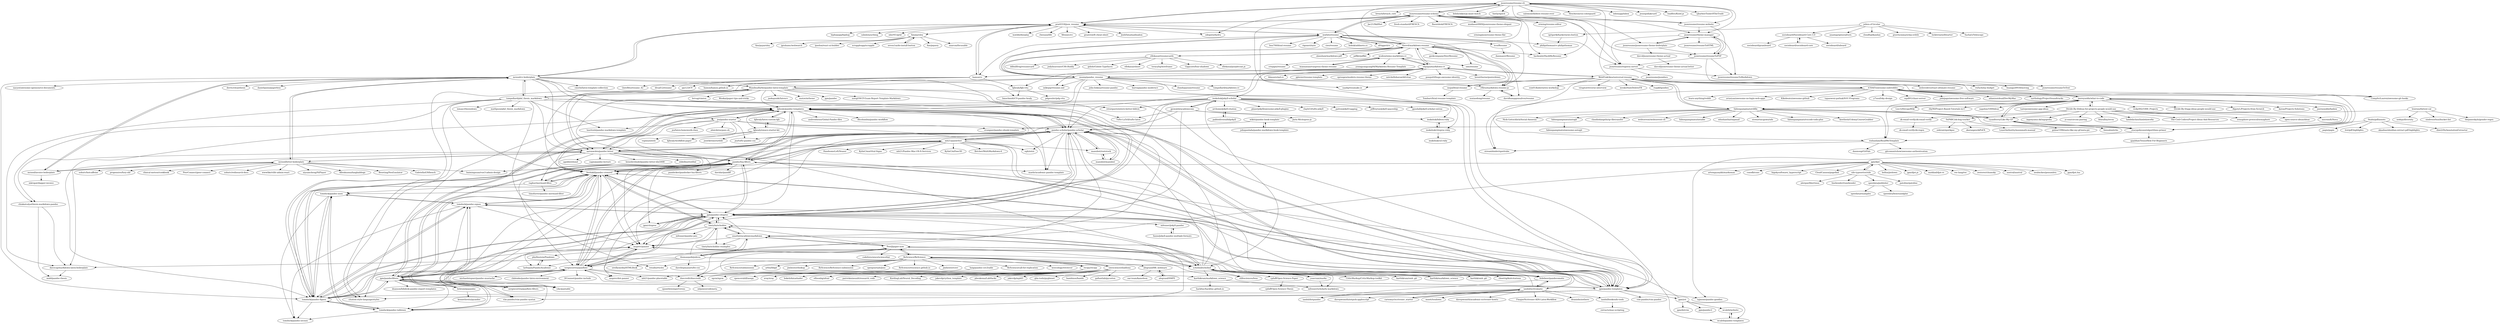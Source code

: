 digraph G {
"jsonresume/resume-cli" -> "jsonresume/resume-schema"
"jsonresume/resume-cli" -> "hacksalot/HackMyResume" ["e"=1]
"jsonresume/resume-cli" -> "prat0318/json_resume"
"jsonresume/resume-cli" -> "breach/breach_core" ["e"=1]
"jsonresume/resume-cli" -> "sdegutis/hydra" ["e"=1]
"jsonresume/resume-cli" -> "bolshchikov/js-must-watch" ["e"=1]
"jsonresume/resume-cli" -> "fastly/epoch" ["e"=1]
"jsonresume/resume-cli" -> "jsonresume/theme-manager"
"jsonresume/resume-cli" -> "salomonelli/best-resume-ever" ["e"=1]
"jsonresume/resume-cli" -> "SlexAxton/css-colorguard" ["e"=1]
"jsonresume/resume-cli" -> "jsonresume/resume-website"
"jsonresume/resume-cli" -> "inboxapp/inbox" ["e"=1]
"jsonresume/resume-cli" -> "jessepollak/card" ["e"=1]
"jsonresume/resume-cli" -> "loadfive/Knwl.js" ["e"=1]
"jsonresume/resume-cli" -> "cjbarber/ToolsOfTheTrade" ["e"=1]
"mb21/panwriter" -> "mb21/Pandoc-Mac-OS-X-Services"
"mb21/panwriter" -> "pandoc-scholar/pandoc-scholar"
"mb21/panwriter" -> "pandoc/lua-filters"
"mb21/panwriter" -> "fletcher/MultiMarkdown-6" ["e"=1]
"mb21/panwriter" -> "lierdakil/pandoc-crossref"
"mb21/panwriter" -> "baimingxuan/vue3-admin-design" ["e"=1]
"mb21/panwriter" -> "egh/zotxt" ["e"=1]
"mb21/panwriter" -> "kjhealy/pandoc-templates"
"mb21/panwriter" -> "HandsomeLeft/Veaser" ["e"=1]
"mb21/panwriter" -> "jgm/pandoc-templates"
"mb21/panwriter" -> "aaronwolen/pandoc-letter"
"mb21/panwriter" -> "KylinC/mmVital-Signs" ["e"=1]
"mb21/panwriter" -> "htdebeer/pandocomatic"
"mb21/panwriter" -> "KylinC/mPose3D" ["e"=1]
"mb21/panwriter" -> "manubot/rootstock"
"0xabu/pdfannots" -> "pandoc-scholar/pandoc-scholar"
"0xabu/pdfannots" -> "itst/pdf-highlights"
"0xabu/pdfannots" -> "akaalias/obsidian-extract-pdf-highlights" ["e"=1]
"0xabu/pdfannots" -> "dimi2/DyAnnotationExtractor"
"0xabu/pdfannots" -> "papis/papis" ["e"=1]
"Wandmalfarbe/pandoc-latex-template" -> "matze/mtheme" ["e"=1]
"Wandmalfarbe/pandoc-latex-template" -> "jgm/pandoc" ["e"=1]
"Wandmalfarbe/pandoc-latex-template" -> "kjhealy/pandoc-templates"
"Wandmalfarbe/pandoc-latex-template" -> "noraj/OSCP-Exam-Report-Template-Markdown" ["e"=1]
"Wandmalfarbe/pandoc-latex-template" -> "lierdakil/pandoc-crossref"
"Wandmalfarbe/pandoc-latex-template" -> "lervag/vimtex" ["e"=1]
"Wandmalfarbe/pandoc-latex-template" -> "Wookai/paper-tips-and-tricks" ["e"=1]
"Wandmalfarbe/pandoc-latex-template" -> "jgm/pandoc-templates"
"Wandmalfarbe/pandoc-latex-template" -> "retorquere/zotero-better-bibtex" ["e"=1]
"Wandmalfarbe/pandoc-latex-template" -> "tompollard/phd_thesis_markdown"
"Wandmalfarbe/pandoc-latex-template" -> "citation-style-language/styles" ["e"=1]
"Wandmalfarbe/pandoc-latex-template" -> "Tufte-LaTeX/tufte-latex" ["e"=1]
"Wandmalfarbe/pandoc-latex-template" -> "aaronwolen/pandoc-letter"
"Wandmalfarbe/pandoc-latex-template" -> "jankapunkt/latexcv" ["e"=1]
"Wandmalfarbe/pandoc-latex-template" -> "pandoc/lua-filters"
"tompollard/phd_thesis_markdown" -> "ismayc/thesisdown" ["e"=1]
"tompollard/phd_thesis_markdown" -> "matlipson/phd_thesis_markdown"
"tompollard/phd_thesis_markdown" -> "chiakaivalya/thesis-markdown-pandoc"
"tompollard/phd_thesis_markdown" -> "pandoc-scholar/pandoc-scholar"
"tompollard/phd_thesis_markdown" -> "lierdakil/pandoc-crossref"
"tompollard/phd_thesis_markdown" -> "kjhealy/pandoc-templates"
"tompollard/phd_thesis_markdown" -> "davecap/markdown-latex-boilerplate"
"tompollard/phd_thesis_markdown" -> "aaronwolen/pandoc-letter"
"tompollard/phd_thesis_markdown" -> "lauritzsh/pandoc-markdown-template"
"tompollard/phd_thesis_markdown" -> "Wandmalfarbe/pandoc-latex-template"
"tompollard/phd_thesis_markdown" -> "jgm/pandoc-templates"
"tompollard/phd_thesis_markdown" -> "smathot/academicmarkdown"
"tompollard/phd_thesis_markdown" -> "rstudio/rticles" ["e"=1]
"tompollard/phd_thesis_markdown" -> "citation-style-language/styles" ["e"=1]
"tompollard/phd_thesis_markdown" -> "mrzool/cv-boilerplate"
"sile-typesetter/sile" -> "speedata/publisher"
"sile-typesetter/sile" -> "patoline/patoline"
"sile-typesetter/sile" -> "alerque/libertinus" ["e"=1]
"sile-typesetter/sile" -> "linebender/runebender" ["e"=1]
"sile-typesetter/sile" -> "jgm/djot"
"wannaxiao/vuepress-theme-resume" -> "wodeni/nimo-markdown-cv"
"there4/markdown-resume" -> "c0bra/markdown-resume-js"
"there4/markdown-resume" -> "mwhite/resume"
"there4/markdown-resume" -> "mszep/pandoc_resume"
"there4/markdown-resume" -> "elipapa/markdown-cv"
"there4/markdown-resume" -> "davidhampgonsalves/resume"
"there4/markdown-resume" -> "geekcompany/DeerResume" ["e"=1]
"there4/markdown-resume" -> "ellekasai/resumecards"
"there4/markdown-resume" -> "jsonresume/resume-cli"
"there4/markdown-resume" -> "hacksalot/HackMyResume" ["e"=1]
"there4/markdown-resume" -> "prat0318/json_resume"
"there4/markdown-resume" -> "alanshaw/markdown-pdf" ["e"=1]
"there4/markdown-resume" -> "wodeni/nimo-markdown-cv"
"there4/markdown-resume" -> "jsonresume/resume-schema"
"there4/markdown-resume" -> "pdfkit/pdfkit" ["e"=1]
"there4/markdown-resume" -> "mnjul/html-resume"
"jpswalsh/academicons" -> "inukshuk/jekyll-scholar"
"jpswalsh/academicons" -> "jgm/pandoc-citeproc"
"jpswalsh/academicons" -> "Tufte-LaTeX/tufte-latex" ["e"=1]
"jpswalsh/academicons" -> "duecredit/duecredit"
"jpswalsh/academicons" -> "Juris-M/citeproc-js" ["e"=1]
"jpswalsh/academicons" -> "inukshuk/bibtex-ruby"
"jsonresume/jsonresume-theme-boilerplate" -> "jsonresume/theme-manager"
"jsonresume/jsonresume-theme-boilerplate" -> "davcd/jsonresume-theme-actual"
"jsonresume/jsonresume-theme-boilerplate" -> "jsonresume/resumeToPDF"
"jgm/pandoc-templates" -> "kjhealy/pandoc-templates"
"jgm/pandoc-templates" -> "jgm/pandoc-citeproc"
"jgm/pandoc-templates" -> "jgm/pandocfilters"
"jgm/pandoc-templates" -> "lierdakil/pandoc-crossref"
"jgm/pandoc-templates" -> "pandoc/lua-filters"
"jgm/pandoc-templates" -> "tomduck/pandoc-eqnos"
"jgm/pandoc-templates" -> "msprev/panzer"
"jgm/pandoc-templates" -> "tomduck/pandoc-fignos"
"jgm/pandoc-templates" -> "vim-pandoc/vim-pandoc" ["e"=1]
"jgm/pandoc-templates" -> "vim-pandoc/vim-pandoc-syntax" ["e"=1]
"jgm/pandoc-templates" -> "jgm/yst"
"jgm/pandoc-templates" -> "pandoc-scholar/pandoc-scholar"
"jgm/pandoc-templates" -> "citation-style-language/styles" ["e"=1]
"jgm/pandoc-templates" -> "sergiocorreia/panflute"
"jgm/pandoc-templates" -> "tajmone/pandoc-goodies"
"ReScience/ReScience" -> "ReScience/ReScience-submission"
"ReScience/ReScience" -> "recipy/recipy"
"ReScience/ReScience" -> "PeerJ/paper-now"
"ReScience/ReScience" -> "uwescience/shablona"
"ReScience/ReScience" -> "openjournals/joss" ["e"=1]
"ReScience/ReScience" -> "ReScience/rescience.github.io"
"ReScience/ReScience" -> "rstudio/rticles" ["e"=1]
"ReScience/ReScience" -> "jimhester/covr" ["e"=1]
"ReScience/ReScience" -> "duecredit/duecredit"
"ReScience/ReScience" -> "alegrand/RR_webinars"
"ReScience/ReScience" -> "ReScience/call-for-replication"
"ReScience/ReScience" -> "weecology/retriever" ["e"=1]
"ReScience/ReScience" -> "ReScience/submissions"
"ReScience/ReScience" -> "arfon/fidgit"
"ReScience/ReScience" -> "jimhester/lookup" ["e"=1]
"lierdakil/pandoc-crossref" -> "tomduck/pandoc-fignos"
"lierdakil/pandoc-crossref" -> "tomduck/pandoc-eqnos"
"lierdakil/pandoc-crossref" -> "jgm/pandoc-citeproc"
"lierdakil/pandoc-crossref" -> "pandoc/lua-filters"
"lierdakil/pandoc-crossref" -> "pandoc-scholar/pandoc-scholar"
"lierdakil/pandoc-crossref" -> "tomduck/pandoc-tablenos"
"lierdakil/pandoc-crossref" -> "jgm/pandoc-templates"
"lierdakil/pandoc-crossref" -> "sergiocorreia/panflute"
"lierdakil/pandoc-crossref" -> "jgm/pandocfilters"
"lierdakil/pandoc-crossref" -> "msprev/panzer"
"lierdakil/pandoc-crossref" -> "kjhealy/pandoc-templates"
"lierdakil/pandoc-crossref" -> "tomduck/pandoc-xnos"
"lierdakil/pandoc-crossref" -> "vim-pandoc/vim-pandoc-syntax" ["e"=1]
"lierdakil/pandoc-crossref" -> "timtylin/scholdoc"
"lierdakil/pandoc-crossref" -> "raghur/mermaid-filter"
"jsonresume/resume-schema" -> "jsonresume/resume-cli"
"jsonresume/resume-schema" -> "jsonresume/resumeToPDF"
"jsonresume/resume-schema" -> "jsonresume/theme-manager"
"jsonresume/resume-schema" -> "jsonresume/resume-website"
"jsonresume/resume-schema" -> "hacksalot/HackMyResume" ["e"=1]
"jsonresume/resume-schema" -> "jsonresume/registry-server"
"jsonresume/resume-schema" -> "erming/resume-editor"
"jsonresume/resume-schema" -> "Jac21/SkillSet"
"jsonresume/resume-schema" -> "jsonresume/jsonresume-theme-boilerplate"
"jsonresume/resume-schema" -> "prat0318/json_resume"
"jsonresume/resume-schema" -> "fresh-standard/FRESCA"
"jsonresume/resume-schema" -> "mudassir0909/jsonresume-theme-elegant"
"jsonresume/resume-schema" -> "saadq/resumake.io" ["e"=1]
"jsonresume/resume-schema" -> "fluentdesk/FRESCA"
"jsonresume/resume-schema" -> "mwhite/resume"
"mszep/pandoc_resume" -> "there4/markdown-resume"
"mszep/pandoc_resume" -> "elipapa/markdown-cv"
"mszep/pandoc_resume" -> "chmduquesne/resume"
"mszep/pandoc_resume" -> "tompollard/markdown-cv"
"mszep/pandoc_resume" -> "kjhealy/pandoc-templates"
"mszep/pandoc_resume" -> "mwhite/resume"
"mszep/pandoc_resume" -> "john-bokma/resume-pandoc"
"mszep/pandoc_resume" -> "aaronwolen/pandoc-letter"
"mszep/pandoc_resume" -> "c0bra/markdown-resume-js"
"mszep/pandoc_resume" -> "mikepqr/resume.md"
"mszep/pandoc_resume" -> "jgm/pandoc-templates"
"mszep/pandoc_resume" -> "Wandmalfarbe/pandoc-latex-template"
"mszep/pandoc_resume" -> "pandoc-scholar/pandoc-scholar"
"mszep/pandoc_resume" -> "barraq/pandoc-moderncv"
"mszep/pandoc_resume" -> "tajmone/pandoc-goodies"
"WebPraktikos/universal-resume" -> "welovedevs/react-ultimate-resume" ["e"=1]
"WebPraktikos/universal-resume" -> "saadq/resumake.io" ["e"=1]
"WebPraktikos/universal-resume" -> "roshanlam/ReadMeTemplate"
"WebPraktikos/universal-resume" -> "elipapa/markdown-cv"
"WebPraktikos/universal-resume" -> "reZach/my-budget" ["e"=1]
"WebPraktikos/universal-resume" -> "huangyz0918/moving" ["e"=1]
"WebPraktikos/universal-resume" -> "eon01/kubernetes-workshop" ["e"=1]
"WebPraktikos/universal-resume" -> "fabiospampinato/cliflix"
"WebPraktikos/universal-resume" -> "viraptor/reverse-interview" ["e"=1]
"WebPraktikos/universal-resume" -> "weskerfoot/DeleteFB" ["e"=1]
"WebPraktikos/universal-resume" -> "rsapkf/goodies" ["e"=1]
"WebPraktikos/universal-resume" -> "jsonresume/resume-cli"
"WebPraktikos/universal-resume" -> "iCHAIT/awesome-subreddits"
"WebPraktikos/universal-resume" -> "CompSciLauren/awesome-git-hooks" ["e"=1]
"WebPraktikos/universal-resume" -> "mnjul/html-resume"
"karthik/markdown_science" -> "scholmd/scholmd"
"0xPARC/zk-bug-tracker" -> "zobront/quickpoc" ["e"=1]
"0xPARC/zk-bug-tracker" -> "zkoranges/zkPoEX"
"0xPARC/zk-bug-tracker" -> "LeastAuthority/moonmath-manual"
"erming/resume-editor" -> "jsonresume/registry-server"
"mnjul/html-resume" -> "Tombarr/html-resume-template"
"smathot/academicmarkdown" -> "timtylin/scholdoc"
"smathot/academicmarkdown" -> "msprev/panzer"
"smathot/academicmarkdown" -> "scholmd/scholmd"
"smathot/academicmarkdown" -> "jgm/pandoc-citeproc"
"smathot/academicmarkdown" -> "larlequin/PandocAcademic"
"smathot/academicmarkdown" -> "timtylin/scholdoc-examples"
"smathot/academicmarkdown" -> "PeerJ/paper-now"
"joereynolds/what-to-code" -> "Divide-By-0/ideas-for-projects-people-would-use"
"joereynolds/what-to-code" -> "tastejs/awesome-app-ideas" ["e"=1]
"joereynolds/what-to-code" -> "cyandterry/Like-My-GF"
"joereynolds/what-to-code" -> "stacygohyunsi/algorithms-primer"
"joereynolds/what-to-code" -> "iCHAIT/awesome-subreddits"
"joereynolds/what-to-code" -> "vicky002/1000_Projects" ["e"=1]
"joereynolds/what-to-code" -> "fabiospampinato/cliflix"
"joereynolds/what-to-code" -> "roshanlam/ReadMeTemplate"
"joereynolds/what-to-code" -> "Divide-By-0/app-ideas-people-would-use"
"joereynolds/what-to-code" -> "AlgoryL/Projects-from-Scratch" ["e"=1]
"joereynolds/what-to-code" -> "karan/Projects-Solutions" ["e"=1]
"joereynolds/what-to-code" -> "joereynolds/fanbox"
"joereynolds/what-to-code" -> "Leo-G/DevopsWiki" ["e"=1]
"joereynolds/what-to-code" -> "rby90/Project-Based-Tutorials-in-C" ["e"=1]
"joereynolds/what-to-code" -> "napolux/1000ideas"
"julien-c/Circular" -> "socioboard/Socioboard-Core-3.0"
"julien-c/Circular" -> "anantgarg/socialturn"
"julien-c/Circular" -> "cloudfuji/kandan" ["e"=1]
"julien-c/Circular" -> "gravityonmars/wp-svbtle" ["e"=1]
"julien-c/Circular" -> "lockitron/selfstarter" ["e"=1]
"julien-c/Circular" -> "SachaG/Telescope" ["e"=1]
"julien-c/Circular" -> "igrigorik/hackernews-button"
"jgm/djot" -> "hellux/jotdown"
"jgm/djot" -> "jgm/djot.js"
"jgm/djot" -> "matklad/djot-rs"
"jgm/djot" -> "roc-lang/roc" ["e"=1]
"jgm/djot" -> "sile-typesetter/sile"
"jgm/djot" -> "zesterer/chumsky" ["e"=1]
"jgm/djot" -> "austral/austral" ["e"=1]
"jgm/djot" -> "nealmckee/penumbra" ["e"=1]
"jgm/djot" -> "jgm/djot.lua"
"jgm/djot" -> "artempyanykh/marksman" ["e"=1]
"jgm/djot" -> "cozodb/cozo" ["e"=1]
"jgm/djot" -> "lierdakil/pandoc-crossref"
"jgm/djot" -> "bigskysoftware/_hyperscript" ["e"=1]
"jgm/djot" -> "sergiocorreia/panflute"
"jgm/djot" -> "CloudCannon/pagefind" ["e"=1]
"recipy/recipy" -> "xray/xray" ["e"=1]
"recipy/recipy" -> "xgcm/xgcm" ["e"=1]
"recipy/recipy" -> "spencerahill/aospy" ["e"=1]
"recipy/recipy" -> "duecredit/duecredit"
"recipy/recipy" -> "ReScience/ReScience"
"Divide-By-0/ideas-for-projects-people-would-use" -> "joereynolds/what-to-code"
"Divide-By-0/ideas-for-projects-people-would-use" -> "The-Cool-Coders/Project-Ideas-And-Resources" ["e"=1]
"Divide-By-0/ideas-for-projects-people-would-use" -> "0xPARC/zk-bug-tracker"
"Divide-By-0/ideas-for-projects-people-would-use" -> "semaphore-protocol/semaphore" ["e"=1]
"Divide-By-0/ideas-for-projects-people-would-use" -> "open-source-ideas/ideas" ["e"=1]
"Divide-By-0/ideas-for-projects-people-would-use" -> "microsoft/Nova" ["e"=1]
"Divide-By-0/ideas-for-projects-people-would-use" -> "zk-email-verify/zk-email-verify"
"Divide-By-0/ideas-for-projects-people-would-use" -> "ingonyama-zk/ingopedia" ["e"=1]
"Divide-By-0/ideas-for-projects-people-would-use" -> "yi-sun/circom-pairing" ["e"=1]
"Divide-By-0/ideas-for-projects-people-would-use" -> "bluealloy/revm" ["e"=1]
"Divide-By-0/ideas-for-projects-people-would-use" -> "lambdaclass/lambdaworks" ["e"=1]
"zk-email-verify/zk-email-verify" -> "zk-email-verify/zk-regex"
"thomaspark/pubcss" -> "smathot/academicmarkdown"
"thomaspark/pubcss" -> "PeerJ/paper-now"
"thomaspark/pubcss" -> "timtylin/scholdoc"
"thomaspark/pubcss" -> "sergiocorreia/panflute"
"thomaspark/pubcss" -> "scholmd/scholmd"
"thomaspark/pubcss" -> "pandoc-scholar/pandoc-scholar"
"thomaspark/pubcss" -> "oreillymedia/HTMLBook" ["e"=1]
"thomaspark/pubcss" -> "daveliepmann/tufte-css" ["e"=1]
"thomaspark/pubcss" -> "davecap/markdown-latex-boilerplate"
"mrzool/cv-boilerplate" -> "mrzool/letter-boilerplate"
"mrzool/cv-boilerplate" -> "mrzool/invoice-boilerplate"
"mrzool/cv-boilerplate" -> "aaronwolen/pandoc-letter"
"mrzool/cv-boilerplate" -> "prat0318/json_resume"
"mrzool/cv-boilerplate" -> "jgm/pandoc-templates"
"mrzool/cv-boilerplate" -> "cmichi/latex-template-collection" ["e"=1]
"mrzool/cv-boilerplate" -> "jez/pandoc-starter"
"mrzool/cv-boilerplate" -> "nacyot/awesome-opensource-documents" ["e"=1]
"mrzool/cv-boilerplate" -> "kjhealy/pandoc-templates"
"mrzool/cv-boilerplate" -> "Wandmalfarbe/pandoc-latex-template"
"mrzool/cv-boilerplate" -> "bmschmidt/CV-pandoc-healy"
"mrzool/cv-boilerplate" -> "tompollard/phd_thesis_markdown"
"mrzool/cv-boilerplate" -> "derric/cleanthesis" ["e"=1]
"mrzool/cv-boilerplate" -> "danielquinn/paperless" ["e"=1]
"mrzool/cv-boilerplate" -> "tomduck/pandoc-fignos"
"mudassir0909/jsonresume-theme-elegant" -> "erming/jsonresume-theme-flat"
"pandoc/lua-filters" -> "lierdakil/pandoc-crossref"
"pandoc/lua-filters" -> "sergiocorreia/panflute"
"pandoc/lua-filters" -> "pandoc-scholar/pandoc-scholar"
"pandoc/lua-filters" -> "tomduck/pandoc-fignos"
"pandoc/lua-filters" -> "jgm/pandocfilters"
"pandoc/lua-filters" -> "jgm/pandoc-citeproc"
"pandoc/lua-filters" -> "jgm/pandoc-templates"
"pandoc/lua-filters" -> "raghur/mermaid-filter"
"pandoc/lua-filters" -> "pandocker/pandocker-lua-filters"
"pandoc/lua-filters" -> "jgm/citeproc"
"pandoc/lua-filters" -> "kjhealy/pandoc-templates"
"pandoc/lua-filters" -> "maehr/academic-pandoc-template"
"pandoc/lua-filters" -> "mb21/panwriter"
"pandoc/lua-filters" -> "ickc/pantable"
"pandoc/lua-filters" -> "davidar/pandiff" ["e"=1]
"jez/pandoc-starter" -> "kjhealy/pandoc-templates"
"jez/pandoc-starter" -> "pandoc-scholar/pandoc-scholar"
"jez/pandoc-starter" -> "lauritzsh/pandoc-markdown-template"
"jez/pandoc-starter" -> "aaronwolen/pandoc-letter"
"jez/pandoc-starter" -> "maehr/academic-pandoc-template"
"jez/pandoc-starter" -> "pandoc/lua-filters"
"jez/pandoc-starter" -> "jez/latex-homework-class" ["e"=1]
"jez/pandoc-starter" -> "jez/tufte-pandoc-css" ["e"=1]
"jez/pandoc-starter" -> "ahnick/encpass.sh"
"jez/pandoc-starter" -> "evangoer/pandoc-ebook-template"
"kjhealy/pandoc-templates" -> "kjhealy/latex-custom-kjh"
"kjhealy/pandoc-templates" -> "jgm/pandoc-templates"
"kjhealy/pandoc-templates" -> "aaronwolen/pandoc-letter"
"kjhealy/pandoc-templates" -> "pandoc-scholar/pandoc-scholar"
"kjhealy/pandoc-templates" -> "jgm/pandocfilters"
"kjhealy/pandoc-templates" -> "msprev/panzer"
"kjhealy/pandoc-templates" -> "andrewheiss/Global-Pandoc-files"
"kjhealy/pandoc-templates" -> "jgm/pandoc-citeproc"
"kjhealy/pandoc-templates" -> "kjhealy/emacs-starter-kit"
"kjhealy/pandoc-templates" -> "tomduck/pandoc-fignos"
"kjhealy/pandoc-templates" -> "maehr/academic-pandoc-template"
"kjhealy/pandoc-templates" -> "lierdakil/pandoc-crossref"
"kjhealy/pandoc-templates" -> "pandoc/lua-filters"
"kjhealy/pandoc-templates" -> "dhcolumbia/pandoc-workflow"
"kjhealy/pandoc-templates" -> "jez/pandoc-starter"
"fizx/parsley" -> "seven1m/do-install-button"
"fizx/parsley" -> "fizx/pquery"
"fizx/parsley" -> "zzarcon/focusable" ["e"=1]
"fizx/parsley" -> "fizx/pyparsley"
"fizx/parsley" -> "jgrahamc/webwatch" ["e"=1]
"fizx/parsley" -> "ipselon/react-ui-builder" ["e"=1]
"fizx/parsley" -> "scrappleapp/scrapple"
"kjhealy/emacs-starter-kit" -> "kjhealy/workflow-paper"
"kjhealy/emacs-starter-kit" -> "kjhealy/latex-custom-kjh"
"kjhealy/emacs-starter-kit" -> "joostkremers/ebib" ["e"=1]
"kjhealy/emacs-starter-kit" -> "vspinu/zotelo" ["e"=1]
"manubot/manubot" -> "manubot/rootstock"
"manubot/manubot" -> "pandoc-scholar/pandoc-scholar"
"manubot/rootstock" -> "manubot/manubot"
"manubot/rootstock" -> "pandoc-scholar/pandoc-scholar"
"mwhite/resume" -> "there4/markdown-resume"
"mwhite/resume" -> "icco/Resume"
"mwhite/resume" -> "buu700/html-resume"
"mwhite/resume" -> "prat0318/json_resume"
"mwhite/resume" -> "c0bra/markdown-resume-js"
"mwhite/resume" -> "mszep/pandoc_resume"
"mwhite/resume" -> "jgm/pandoc-templates"
"mwhite/resume" -> "rigoneri/syte" ["e"=1]
"mwhite/resume" -> "philipithomas/cv-philipithomas"
"mwhite/resume" -> "cies/resume" ["e"=1]
"mwhite/resume" -> "bamos/cv"
"mwhite/resume" -> "bobuk/addmeto.cc"
"mwhite/resume" -> "smt/resume"
"mwhite/resume" -> "jsonresume/resume-schema"
"mwhite/resume" -> "afriggeri/cv" ["e"=1]
"cyandterry/Like-My-GF" -> "gulzar1996/auto-like-my-gf-insta-pic" ["e"=1]
"cyandterry/Like-My-GF" -> "joereynolds/what-to-code"
"cyandterry/Like-My-GF" -> "faissaloo/echo"
"cyandterry/Like-My-GF" -> "stacygohyunsi/algorithms-primer"
"cyandterry/Like-My-GF" -> "fabiospampinato/cliflix"
"raghur/mermaid-filter" -> "timofurrer/pandoc-mermaid-filter"
"raghur/mermaid-filter" -> "pandoc/lua-filters"
"raghur/mermaid-filter" -> "tomduck/pandoc-xnos"
"raghur/mermaid-filter" -> "lierdakil/pandoc-crossref"
"elipapa/markdown-cv" -> "blmoore/md-cv"
"elipapa/markdown-cv" -> "mszep/pandoc_resume"
"elipapa/markdown-cv" -> "there4/markdown-resume"
"elipapa/markdown-cv" -> "wodeni/nimo-markdown-cv"
"elipapa/markdown-cv" -> "jglovier/resume-template" ["e"=1]
"elipapa/markdown-cv" -> "sproogen/modern-resume-theme" ["e"=1]
"elipapa/markdown-cv" -> "mikepqr/resume.md"
"elipapa/markdown-cv" -> "mitchelloharawild/vitae" ["e"=1]
"elipapa/markdown-cv" -> "pandoc-scholar/pandoc-scholar"
"elipapa/markdown-cv" -> "kjhealy/kjh-vita"
"elipapa/markdown-cv" -> "WebPraktikos/universal-resume"
"elipapa/markdown-cv" -> "posquit0/hugo-awesome-identity" ["e"=1]
"elipapa/markdown-cv" -> "inukshuk/jekyll-scholar"
"elipapa/markdown-cv" -> "bamos/cv"
"elipapa/markdown-cv" -> "brentthorne/posterdown" ["e"=1]
"davidhampgonsalves/resume" -> "c0bra/markdown-resume-js"
"johnpaulada/pandoc-markdown-book-template" -> "wikiti/pandoc-book-template"
"wodeni/nimo-markdown-cv" -> "wannaxiao/vuepress-theme-resume"
"wodeni/nimo-markdown-cv" -> "youngyangyang04/Markdown-Resume-Template" ["e"=1]
"wodeni/nimo-markdown-cv" -> "smt/resume"
"wodeni/nimo-markdown-cv" -> "elipapa/markdown-cv"
"wodeni/nimo-markdown-cv" -> "crispgm/resume" ["e"=1]
"roshanlam/ReadMeTemplate" -> "gitcommitshow/awesome-authentication"
"roshanlam/ReadMeTemplate" -> "danmoop/GitPals"
"roshanlam/ReadMeTemplate" -> "streambinder/spotitube"
"iCHAIT/awesome-subreddits" -> "joereynolds/what-to-code"
"iCHAIT/awesome-subreddits" -> "learn-anything/reddit" ["e"=1]
"iCHAIT/awesome-subreddits" -> "aviaryan/awesome-no-login-web-apps" ["e"=1]
"iCHAIT/awesome-subreddits" -> "Kikobeats/awesome-github" ["e"=1]
"iCHAIT/awesome-subreddits" -> "CompSciLauren/awesome-git-hooks" ["e"=1]
"iCHAIT/awesome-subreddits" -> "tapasweni-pathak/SOC-Programs" ["e"=1]
"iCHAIT/awesome-subreddits" -> "y7usuf/sky-design" ["e"=1]
"iCHAIT/awesome-subreddits" -> "streambinder/spotitube"
"iCHAIT/awesome-subreddits" -> "sqall01/chasr-server"
"iCHAIT/awesome-subreddits" -> "stacygohyunsi/algorithms-primer"
"iCHAIT/awesome-subreddits" -> "johnjago/awesome-free-software" ["e"=1]
"iCHAIT/awesome-subreddits" -> "adamisntdead/DevMyMac" ["e"=1]
"iCHAIT/awesome-subreddits" -> "sarthology/ProjectSoundtracks"
"phyllisstein/Pandown" -> "larlequin/PandocAcademic"
"ellekasai/resumecards" -> "ellekasai/purplecoat.js" ["e"=1]
"ellekasai/resumecards" -> "ddbullfrog/resumecard" ["e"=1]
"ellekasai/resumecards" -> "jodyheavener/CSS-Buddy" ["e"=1]
"ellekasai/resumecards" -> "gidole/Gidole-Typefaces"
"ellekasai/resumecards" -> "there4/markdown-resume"
"ellekasai/resumecards" -> "ellekasai/shiori" ["e"=1]
"ellekasai/resumecards" -> "teracyhq/wireframe" ["e"=1]
"ellekasai/resumecards" -> "Gigacore/four-shadows"
"mrzool/letter-boilerplate" -> "mrzool/cv-boilerplate"
"mrzool/letter-boilerplate" -> "mrzool/invoice-boilerplate"
"mrzool/letter-boilerplate" -> "aaronwolen/pandoc-letter"
"mrzool/letter-boilerplate" -> "Gabriella439/bench" ["e"=1]
"mrzool/letter-boilerplate" -> "sohutv/hotcaffeine" ["e"=1]
"mrzool/letter-boilerplate" -> "propensive/fury-old" ["e"=1]
"mrzool/letter-boilerplate" -> "baimingxuan/vue3-admin-design" ["e"=1]
"mrzool/letter-boilerplate" -> "clinical-meteor/cookbook" ["e"=1]
"mrzool/letter-boilerplate" -> "PeerConnect/peer-connect" ["e"=1]
"mrzool/letter-boilerplate" -> "sohutv/redisearch-docs" ["e"=1]
"mrzool/letter-boilerplate" -> "wwwlike/vlife-admin-react" ["e"=1]
"mrzool/letter-boilerplate" -> "niyuancheng/NiPlayer" ["e"=1]
"mrzool/letter-boilerplate" -> "Allenkuzma/langhaiblogs" ["e"=1]
"mrzool/letter-boilerplate" -> "Beseting/NesEmulator" ["e"=1]
"wcaleb/website" -> "wcaleb/pandoc-templates"
"c0bra/markdown-resume-js" -> "davidhampgonsalves/resume"
"c0bra/markdown-resume-js" -> "there4/markdown-resume"
"c0bra/markdown-resume-js" -> "xuxiaodong/resume"
"mrzool/invoice-boilerplate" -> "mrzool/letter-boilerplate"
"mrzool/invoice-boilerplate" -> "mrzool/cv-boilerplate"
"mrzool/invoice-boilerplate" -> "mkropat/dapper-invoice"
"fabiospampinato/cliflix" -> "fabiospampinato/autogit"
"fabiospampinato/cliflix" -> "cyandterry/Like-My-GF"
"fabiospampinato/cliflix" -> "streambinder/spotitube"
"fabiospampinato/cliflix" -> "joereynolds/what-to-code"
"fabiospampinato/cliflix" -> "Nick-Gottschlich/Social-Amnesia" ["e"=1]
"fabiospampinato/cliflix" -> "claudiodangelis/qr-filetransfer" ["e"=1]
"fabiospampinato/cliflix" -> "webtorrent/webtorrent-cli" ["e"=1]
"fabiospampinato/cliflix" -> "fabiospampinato/notable" ["e"=1]
"fabiospampinato/cliflix" -> "stacygohyunsi/algorithms-primer"
"fabiospampinato/cliflix" -> "roshanlam/ReadMeTemplate"
"fabiospampinato/cliflix" -> "sdushantha/tmpmail" ["e"=1]
"fabiospampinato/cliflix" -> "stewartmcgown/uds" ["e"=1]
"fabiospampinato/cliflix" -> "fabiospampinato/vscode-todo-plus" ["e"=1]
"fabiospampinato/cliflix" -> "keethesh/UdemyCourseGrabber"
"fabiospampinato/cliflix" -> "WebPraktikos/universal-resume"
"aaronwolen/pandoc-letter" -> "mrzool/letter-boilerplate"
"aaronwolen/pandoc-letter" -> "kjhealy/pandoc-templates"
"aaronwolen/pandoc-letter" -> "msprev/panzer"
"aaronwolen/pandoc-letter" -> "pandoc-scholar/pandoc-scholar"
"aaronwolen/pandoc-letter" -> "davecap/markdown-latex-boilerplate"
"aaronwolen/pandoc-letter" -> "chiakaivalya/thesis-markdown-pandoc"
"aaronwolen/pandoc-letter" -> "htdebeer/pandocomatic"
"aaronwolen/pandoc-letter" -> "sergiocorreia/panflute"
"aaronwolen/pandoc-letter" -> "agoldst/elsmd"
"aaronwolen/pandoc-letter" -> "wcaleb/pandoc-templates"
"aaronwolen/pandoc-letter" -> "raghur/mermaid-filter"
"aaronwolen/pandoc-letter" -> "cagix/pandoc-lecture"
"aaronwolen/pandoc-letter" -> "benedictdudel/pandoc-letter-din5008"
"aaronwolen/pandoc-letter" -> "eddelbuettel/linl"
"aaronwolen/pandoc-letter" -> "pandoc/lua-filters"
"jgm/citeproc" -> "jgm/pandoc-citeproc"
"wcaleb/pandoc-templates" -> "wcaleb/website"
"chiakaivalya/thesis-markdown-pandoc" -> "davecap/markdown-latex-boilerplate"
"chiakaivalya/thesis-markdown-pandoc" -> "mabl/pandoc-thesis"
"inukshuk/jekyll-scholar" -> "jpswalsh/academicons"
"inukshuk/jekyll-scholar" -> "jgoodall/jekyll-scholar-extras"
"inukshuk/jekyll-scholar" -> "inukshuk/bibtex-ruby"
"inukshuk/jekyll-scholar" -> "inukshuk/citeproc-ruby"
"inukshuk/jekyll-scholar" -> "planetjekyll/awesome-jekyll-plugins" ["e"=1]
"inukshuk/jekyll-scholar" -> "clayh53/tufte-jekyll" ["e"=1]
"inukshuk/jekyll-scholar" -> "pandoc-scholar/pandoc-scholar"
"inukshuk/jekyll-scholar" -> "retorquere/zotero-better-bibtex" ["e"=1]
"inukshuk/jekyll-scholar" -> "scholmd/scholmd"
"inukshuk/jekyll-scholar" -> "archome/jekyll-citation"
"inukshuk/jekyll-scholar" -> "pattex/jekyll-tagging" ["e"=1]
"inukshuk/jekyll-scholar" -> "jgm/pandoc-citeproc"
"inukshuk/jekyll-scholar" -> "kjhealy/pandoc-templates"
"inukshuk/jekyll-scholar" -> "citation-style-language/styles" ["e"=1]
"inukshuk/jekyll-scholar" -> "jeffreytse/jekyll-spaceship" ["e"=1]
"tomduck/pandoc-eqnos" -> "tomduck/pandoc-tablenos"
"tomduck/pandoc-eqnos" -> "tomduck/pandoc-fignos"
"tomduck/pandoc-eqnos" -> "tomduck/pandoc-xnos"
"tomduck/pandoc-eqnos" -> "lierdakil/pandoc-crossref"
"tomduck/pandoc-eqnos" -> "tomduck/pandoc-secnos"
"tomduck/pandoc-eqnos" -> "jgm/pandoc-citeproc"
"tomduck/pandoc-eqnos" -> "msprev/panzer"
"jsonresume/resume-website" -> "jsonresume/resumeToPDF"
"jsonresume/resume-website" -> "jsonresume/theme-manager"
"jsonresume/resume-website" -> "jsonresume/resume-schema"
"lexiross/fattest-cat" -> "nodejs/diversity"
"lexiross/fattest-cat" -> "cyandterry/Like-My-GF"
"lexiross/fattest-cat" -> "sindresorhus/bucket-list"
"lexiross/fattest-cat" -> "thejameskyle/gender-regex"
"speedata/publisher" -> "speedata/boxesandglue"
"speedata/publisher" -> "speedata/examples"
"socioboard/socioboard-core" -> "socioboard/Socioboard-Core-3.0"
"igrigorik/hackernews-button" -> "philipithomas/cv-philipithomas"
"seven1m/do-install-button" -> "fizx/parsley"
"kjhealy/latex-custom-kjh" -> "kjhealy/pandoc-templates"
"kjhealy/latex-custom-kjh" -> "kjhealy/emacs-starter-kit"
"yoavram/markx" -> "scholmd/scholmd"
"yoavram/markx" -> "mfenner/scholarly-markdown"
"wikiti/pandoc-book-template" -> "johnpaulada/pandoc-markdown-book-template"
"wikiti/pandoc-book-template" -> "evangoer/pandoc-ebook-template"
"prat0318/json_resume" -> "jsonresume/resume-cli"
"prat0318/json_resume" -> "mwhite/resume"
"prat0318/json_resume" -> "bamos/cv"
"prat0318/json_resume" -> "watilde/beeplay" ["e"=1]
"prat0318/json_resume" -> "mrzool/cv-boilerplate"
"prat0318/json_resume" -> "sdegutis/hydra" ["e"=1]
"prat0318/json_resume" -> "cheeaun/life" ["e"=1]
"prat0318/json_resume" -> "Xfennec/cv" ["e"=1]
"prat0318/json_resume" -> "jsonresume/resume-schema"
"prat0318/json_resume" -> "grant/swift-cheat-sheet" ["e"=1]
"prat0318/json_resume" -> "JoshData/mailinabox" ["e"=1]
"prat0318/json_resume" -> "hiphopapp/hiphop" ["e"=1]
"prat0318/json_resume" -> "calmh/syncthing" ["e"=1]
"prat0318/json_resume" -> "uberVU/grid" ["e"=1]
"prat0318/json_resume" -> "fizx/parsley"
"bebraw/pypandoc" -> "kennethreitz/pyandoc"
"bebraw/pypandoc" -> "jgm/pandocfilters"
"bebraw/pypandoc" -> "sergiocorreia/panflute"
"baig/pandoc-csv2table" -> "mb21/pandoc-placetable"
"fabiospampinato/autogit" -> "fabiospampinato/awesome-autogit"
"jgm/yst" -> "wcaleb/website"
"jgm/yst" -> "wcaleb/pandoc-templates"
"jgm/yst" -> "jgm/dotvim"
"jgm/yst" -> "jgm/pandoc2"
"jgm/yst" -> "jgm/pandoc-citeproc"
"karthikram/markdown_science" -> "mfenner/scholarly-markdown"
"karthikram/markdown_science" -> "hack4ac/hack4ac.github.io"
"uwescience/shablona" -> "duecredit/duecredit"
"uwescience/shablona" -> "ellisonbg/altair" ["e"=1]
"uwescience/shablona" -> "patrickmineault/research_code"
"uwescience/shablona" -> "KordingLab/Neural_Decoding" ["e"=1]
"uwescience/shablona" -> "jakevdp/cython_template"
"uwescience/shablona" -> "xray/xray" ["e"=1]
"uwescience/shablona" -> "pbeukema/LabHacks"
"uwescience/shablona" -> "jakevdp/mpld3" ["e"=1]
"uwescience/shablona" -> "ReScience/ReScience"
"uwescience/shablona" -> "glm-tools/pyglmnet" ["e"=1]
"uwescience/shablona" -> "bambinos/bambi" ["e"=1]
"uwescience/shablona" -> "gallantlab/pycortex" ["e"=1]
"uwescience/shablona" -> "bokeh/datashader" ["e"=1]
"bamos/cv" -> "QuteBits/resume_42"
"bamos/cv" -> "divad12/resume"
"bamos/cv" -> "ajn123/CV"
"bamos/cv" -> "kjhealy/kjh-vita"
"bamos/cv" -> "bamos/bamos.github.io"
"bamos/cv" -> "prat0318/json_resume"
"timtylin/scholdoc" -> "scholmd/scholmd"
"timtylin/scholdoc" -> "smathot/academicmarkdown"
"timtylin/scholdoc" -> "timtylin/scholdoc-examples"
"timtylin/scholdoc" -> "jgm/pandoc-citeproc"
"timtylin/scholdoc" -> "larlequin/PandocAcademic"
"timtylin/scholdoc" -> "mfenner/pandoc-jats" ["e"=1]
"timtylin/scholdoc" -> "lierdakil/pandoc-crossref"
"timtylin/scholdoc" -> "msprev/panzer"
"sergiocorreia/panflute" -> "jgm/pandocfilters"
"sergiocorreia/panflute" -> "sergiocorreia/panflute-filters"
"sergiocorreia/panflute" -> "ickc/pantable"
"sergiocorreia/panflute" -> "msprev/panzer"
"sergiocorreia/panflute" -> "pandoc/lua-filters"
"sergiocorreia/panflute" -> "jgm/pandoc-citeproc"
"sergiocorreia/panflute" -> "lierdakil/pandoc-crossref"
"sergiocorreia/panflute" -> "tomduck/pandoc-fignos"
"sergiocorreia/panflute" -> "michaelstepner/pandoc-mustache"
"sergiocorreia/panflute" -> "htdebeer/pandocomatic"
"sergiocorreia/panflute" -> "chdemko/pandoc-latex-environment"
"sergiocorreia/panflute" -> "msprev/dot-panzer"
"sergiocorreia/panflute" -> "pandoc-scholar/pandoc-scholar"
"sergiocorreia/panflute" -> "mb21/pandoc-placetable"
"sergiocorreia/panflute" -> "DCsunset/pandoc-include"
"stacygohyunsi/algorithms-primer" -> "ajaybhat/Tensorflow-For-Beginners"
"stacygohyunsi/algorithms-primer" -> "joereynolds/what-to-code"
"stacygohyunsi/algorithms-primer" -> "roshanlam/ReadMeTemplate"
"stacygohyunsi/algorithms-primer" -> "cyandterry/Like-My-GF"
"msprev/panzer" -> "msprev/dot-panzer"
"msprev/panzer" -> "phyllisstein/Pandown"
"msprev/panzer" -> "htdebeer/pandocomatic"
"msprev/panzer" -> "sergiocorreia/panflute"
"davecap/markdown-latex-boilerplate" -> "mabl/pandoc-thesis"
"tomduck/pandoc-fignos" -> "tomduck/pandoc-tablenos"
"tomduck/pandoc-fignos" -> "tomduck/pandoc-eqnos"
"tomduck/pandoc-fignos" -> "lierdakil/pandoc-crossref"
"tomduck/pandoc-fignos" -> "tomduck/pandoc-xnos"
"tomduck/pandoc-fignos" -> "jgm/pandoc-citeproc"
"tomduck/pandoc-fignos" -> "tomduck/pandoc-secnos"
"tomduck/pandoc-fignos" -> "msprev/panzer"
"tomduck/pandoc-fignos" -> "jgm/pandocfilters"
"tomduck/pandoc-fignos" -> "pandoc/lua-filters"
"tomduck/pandoc-fignos" -> "pandoc-scholar/pandoc-scholar"
"tomduck/pandoc-fignos" -> "sergiocorreia/panflute"
"PeerJ/paper-now" -> "smathot/academicmarkdown"
"PeerJ/paper-now" -> "scholmd/scholmd"
"PeerJ/paper-now" -> "timtylin/scholdoc"
"PeerJ/paper-now" -> "ReScience/ReScience"
"PeerJ/paper-now" -> "elifesciences/lens" ["e"=1]
"PeerJ/paper-now" -> "thomaspark/pubcss"
"PeerJ/paper-now" -> "codeforscience/sciencefair" ["e"=1]
"PeerJ/paper-now" -> "karthikram/markdown_science"
"PeerJ/paper-now" -> "duecredit/duecredit"
"socioboard/Socioboard-Core-3.0" -> "socioboard/socioboard-core"
"socioboard/Socioboard-Core-3.0" -> "socioboard/inboard"
"socioboard/Socioboard-Core-3.0" -> "socioboard/gramboard"
"iandol/scrivomatic" -> "iandol/dotpandoc"
"iandol/scrivomatic" -> "htdebeer/pandocomatic"
"iandol/scrivomatic" -> "iandol/bookends-tools"
"iandol/scrivomatic" -> "davepwsmith/zotpick-applescript" ["e"=1]
"iandol/scrivomatic" -> "carsomyr/scrivener_starter"
"iandol/scrivomatic" -> "mnott/texdown"
"iandol/scrivomatic" -> "pandoc-scholar/pandoc-scholar"
"iandol/scrivomatic" -> "davepwsmith/academic-scrivener-howto" ["e"=1]
"iandol/scrivomatic" -> "msprev/panzer"
"iandol/scrivomatic" -> "Fmajor/Scrivener-ADS-Latex-Workflow"
"iandol/scrivomatic" -> "deanishe/zothero" ["e"=1]
"alegrand/RR_webinars" -> "alegrand/SMPE"
"alegrand/RR_webinars" -> "oar-team/kameleon"
"alegrand/SMPE" -> "alegrand/RR_webinars"
"jsonresume/resumeToPDF" -> "jsonresume/resumeToText"
"jsonresume/resumeToPDF" -> "jsonresume/resumeToMarkdown"
"jsonresume/resumeToPDF" -> "jsonresume/registry-server"
"jsonresume/resumeToPDF" -> "jsonresume/theme-manager"
"jgm/pandoc-citeproc" -> "jgm/citeproc"
"jgm/pandoc-citeproc" -> "lierdakil/pandoc-crossref"
"jgm/pandoc-citeproc" -> "jgm/pandocfilters"
"jgm/pandoc-citeproc" -> "tomduck/pandoc-fignos"
"jgm/pandoc-citeproc" -> "tomduck/pandoc-eqnos"
"jgm/pandoc-citeproc" -> "jgm/pandoc-templates"
"jgm/pandoc-citeproc" -> "msprev/panzer"
"jgm/pandoc-citeproc" -> "tomduck/pandoc-tablenos"
"jgm/pandoc-citeproc" -> "sergiocorreia/panflute"
"jgm/pandoc-citeproc" -> "pandoc/lua-filters"
"jgm/pandoc-citeproc" -> "pandoc-scholar/pandoc-scholar"
"jgm/pandoc-citeproc" -> "ickc/pantable"
"jgm/pandoc-citeproc" -> "kjhealy/pandoc-templates"
"jgm/pandoc-citeproc" -> "mfenner/jekyll-pandoc"
"jgm/pandoc-citeproc" -> "timtylin/scholdoc"
"inukshuk/citeproc-ruby" -> "inukshuk/bibtex-ruby"
"inukshuk/citeproc-ruby" -> "inukshuk/csl-ruby"
"scholmd/scholmd" -> "timtylin/scholdoc"
"scholmd/scholmd" -> "karthikram/markdown_science"
"scholmd/scholmd" -> "karthik/markdown_science"
"scholmd/scholmd" -> "smathot/academicmarkdown"
"scholmd/scholmd" -> "karthik/smb_git"
"scholmd/scholmd" -> "yoavram/markx"
"scholmd/scholmd" -> "cboettig/knitcitations" ["e"=1]
"scholmd/scholmd" -> "PeerJ/paper-now"
"scholmd/scholmd" -> "pandoc-scholar/pandoc-scholar"
"scholmd/scholmd" -> "cpfaff/Open-Science-Paper"
"scholmd/scholmd" -> "CriticMarkup/CriticMarkup-toolkit" ["e"=1]
"scholmd/scholmd" -> "mfenner/scholarly-markdown"
"scholmd/scholmd" -> "karthikram/smb_git"
"scholmd/scholmd" -> "kjhealy/pandoc-templates"
"scholmd/scholmd" -> "elifesciences/lens" ["e"=1]
"jgm/pandocfilters" -> "sergiocorreia/panflute"
"jgm/pandocfilters" -> "jgm/pandoc-citeproc"
"jgm/pandocfilters" -> "jgm/pandoc-templates"
"jgm/pandocfilters" -> "tomduck/pandoc-fignos"
"jgm/pandocfilters" -> "msprev/panzer"
"jgm/pandocfilters" -> "pandoc/lua-filters"
"jgm/pandocfilters" -> "kjhealy/pandoc-templates"
"jgm/pandocfilters" -> "vim-pandoc/vim-pandoc-syntax" ["e"=1]
"jgm/pandocfilters" -> "lierdakil/pandoc-crossref"
"jgm/pandocfilters" -> "ickc/pantable"
"jgm/pandocfilters" -> "sergiocorreia/panflute-filters"
"jgm/pandocfilters" -> "bebraw/pypandoc"
"jgm/pandocfilters" -> "tomduck/pandoc-eqnos"
"jgm/pandocfilters" -> "dsanson/bibdesk-pandoc-export-templates"
"jgm/pandocfilters" -> "tomduck/pandoc-tablenos"
"tomduck/pandoc-tablenos" -> "tomduck/pandoc-fignos"
"tomduck/pandoc-tablenos" -> "tomduck/pandoc-eqnos"
"tomduck/pandoc-tablenos" -> "tomduck/pandoc-xnos"
"tomduck/pandoc-tablenos" -> "tomduck/pandoc-secnos"
"carsomyr/scrivener_starter" -> "iandol/scrivomatic"
"pandoc-scholar/pandoc-scholar" -> "lierdakil/pandoc-crossref"
"pandoc-scholar/pandoc-scholar" -> "kjhealy/pandoc-templates"
"pandoc-scholar/pandoc-scholar" -> "pandoc/lua-filters"
"pandoc-scholar/pandoc-scholar" -> "jez/tufte-pandoc-css" ["e"=1]
"pandoc-scholar/pandoc-scholar" -> "tomduck/pandoc-fignos"
"pandoc-scholar/pandoc-scholar" -> "manubot/manubot"
"pandoc-scholar/pandoc-scholar" -> "iandol/scrivomatic"
"pandoc-scholar/pandoc-scholar" -> "mb21/panwriter"
"pandoc-scholar/pandoc-scholar" -> "jgm/pandoc-citeproc"
"pandoc-scholar/pandoc-scholar" -> "egh/zotxt" ["e"=1]
"pandoc-scholar/pandoc-scholar" -> "htdebeer/pandocomatic"
"pandoc-scholar/pandoc-scholar" -> "aaronwolen/pandoc-letter"
"pandoc-scholar/pandoc-scholar" -> "maehr/academic-pandoc-template"
"pandoc-scholar/pandoc-scholar" -> "manubot/rootstock"
"pandoc-scholar/pandoc-scholar" -> "msprev/panzer"
"tomduck/pandoc-xnos" -> "tomduck/pandoc-secnos"
"tomduck/pandoc-xnos" -> "tomduck/pandoc-tablenos"
"tomduck/pandoc-xnos" -> "tomduck/pandoc-eqnos"
"tomduck/pandoc-xnos" -> "tomduck/pandoc-fignos"
"cpfaff/Open-Science-Paper" -> "cpfaff/Open-Science-Thesis"
"icco/Resume" -> "danmayer/Resume"
"duecredit/duecredit" -> "njsmith/sempervirens"
"duecredit/duecredit" -> "mbjones/codemeta"
"kjhealy/kjh-vita" -> "pdgessler/pdg-vita"
"kjhealy/kjh-vita" -> "bmschmidt/CV-pandoc-healy"
"fauno/jekyll-pandoc-multiple-formats" -> "mfenner/jekyll-pandoc"
"mfenner/jekyll-pandoc" -> "fauno/jekyll-pandoc-multiple-formats"
"jsonresume/theme-manager" -> "jsonresume/registry-server"
"jsonresume/theme-manager" -> "jsonresume/resumeToPDF"
"jsonresume/theme-manager" -> "jsonresume/resumeToHTML"
"jsonresume/theme-manager" -> "jsonresume/resumeToMarkdown"
"jsonresume/theme-manager" -> "jsonresume/jsonresume-theme-boilerplate"
"iandol/bookends-tools" -> "extracts/mac-scripting"
"htdebeer/pandocomatic" -> "iandol/dotpandoc"
"htdebeer/pandocomatic" -> "iandol/scrivomatic"
"archome/jekyll-citation" -> "pablooliveira/bibjekyll"
"inukshuk/bibtex-ruby" -> "inukshuk/citeproc-ruby"
"jsonresume/registry-server" -> "jsonresume/resumeToMarkdown"
"jsonresume/registry-server" -> "jsonresume/jsondocs"
"davcd/jsonresume-theme-actual" -> "davcd/jsonresume-theme-actual-letter"
"pablooliveira/bibjekyll" -> "archome/jekyll-citation"
"larlequin/PandocAcademic" -> "phyllisstein/Pandown"
"jsonresume/resumeToMarkdown" -> "jsonresume/resumeToText"
"jsonresume/resume-cli" ["l"="7.667,8.13"]
"jsonresume/resume-schema" ["l"="7.694,8.088"]
"hacksalot/HackMyResume" ["l"="28.202,-19.146"]
"prat0318/json_resume" ["l"="7.625,8.051"]
"breach/breach_core" ["l"="10.363,-34.009"]
"sdegutis/hydra" ["l"="10.371,-34.125"]
"bolshchikov/js-must-watch" ["l"="27.999,-19.42"]
"fastly/epoch" ["l"="10.431,-33.947"]
"jsonresume/theme-manager" ["l"="7.736,8.125"]
"salomonelli/best-resume-ever" ["l"="28.389,-19.49"]
"SlexAxton/css-colorguard" ["l"="10.615,-33.994"]
"jsonresume/resume-website" ["l"="7.712,8.118"]
"inboxapp/inbox" ["l"="10.319,-34.155"]
"jessepollak/card" ["l"="10.616,-33.683"]
"loadfive/Knwl.js" ["l"="10.465,-33.813"]
"cjbarber/ToolsOfTheTrade" ["l"="28.19,-19.543"]
"mb21/panwriter" ["l"="7.364,7.953"]
"mb21/Pandoc-Mac-OS-X-Services" ["l"="7.347,7.88"]
"pandoc-scholar/pandoc-scholar" ["l"="7.359,7.979"]
"pandoc/lua-filters" ["l"="7.371,7.999"]
"fletcher/MultiMarkdown-6" ["l"="-47.383,-2.405"]
"lierdakil/pandoc-crossref" ["l"="7.359,8.018"]
"baimingxuan/vue3-admin-design" ["l"="-24.832,23.116"]
"egh/zotxt" ["l"="6.218,8.638"]
"kjhealy/pandoc-templates" ["l"="7.386,7.979"]
"HandsomeLeft/Veaser" ["l"="-24.84,23.117"]
"jgm/pandoc-templates" ["l"="7.397,8.008"]
"aaronwolen/pandoc-letter" ["l"="7.409,7.957"]
"KylinC/mmVital-Signs" ["l"="-24.835,23.122"]
"htdebeer/pandocomatic" ["l"="7.338,7.947"]
"KylinC/mPose3D" ["l"="-24.818,23.135"]
"manubot/rootstock" ["l"="7.354,7.927"]
"0xabu/pdfannots" ["l"="7.3,8.09"]
"itst/pdf-highlights" ["l"="7.284,8.114"]
"akaalias/obsidian-extract-pdf-highlights" ["l"="-32.155,-16.247"]
"dimi2/DyAnnotationExtractor" ["l"="7.296,8.126"]
"papis/papis" ["l"="6.428,8.465"]
"Wandmalfarbe/pandoc-latex-template" ["l"="7.441,8.016"]
"matze/mtheme" ["l"="7.318,9.209"]
"jgm/pandoc" ["l"="-11.272,-18.038"]
"noraj/OSCP-Exam-Report-Template-Markdown" ["l"="-7.26,-43.463"]
"lervag/vimtex" ["l"="-10.659,-22.28"]
"Wookai/paper-tips-and-tricks" ["l"="27.738,30.147"]
"retorquere/zotero-better-bibtex" ["l"="6.157,8.507"]
"tompollard/phd_thesis_markdown" ["l"="7.429,7.965"]
"citation-style-language/styles" ["l"="49.451,-4.633"]
"Tufte-LaTeX/tufte-latex" ["l"="7.337,9.135"]
"jankapunkt/latexcv" ["l"="7.117,9.27"]
"ismayc/thesisdown" ["l"="20.192,43.441"]
"matlipson/phd_thesis_markdown" ["l"="7.473,7.917"]
"chiakaivalya/thesis-markdown-pandoc" ["l"="7.421,7.921"]
"davecap/markdown-latex-boilerplate" ["l"="7.38,7.93"]
"lauritzsh/pandoc-markdown-template" ["l"="7.454,7.946"]
"smathot/academicmarkdown" ["l"="7.276,7.98"]
"rstudio/rticles" ["l"="20.243,43.493"]
"mrzool/cv-boilerplate" ["l"="7.481,7.983"]
"sile-typesetter/sile" ["l"="7.184,8.171"]
"speedata/publisher" ["l"="7.138,8.223"]
"patoline/patoline" ["l"="7.144,8.18"]
"alerque/libertinus" ["l"="-24.951,-16.289"]
"linebender/runebender" ["l"="13.238,-32.581"]
"jgm/djot" ["l"="7.241,8.12"]
"wannaxiao/vuepress-theme-resume" ["l"="7.556,8.184"]
"wodeni/nimo-markdown-cv" ["l"="7.554,8.146"]
"there4/markdown-resume" ["l"="7.597,8.1"]
"c0bra/markdown-resume-js" ["l"="7.562,8.093"]
"mwhite/resume" ["l"="7.574,8.064"]
"mszep/pandoc_resume" ["l"="7.49,8.061"]
"elipapa/markdown-cv" ["l"="7.525,8.102"]
"davidhampgonsalves/resume" ["l"="7.596,8.077"]
"geekcompany/DeerResume" ["l"="6.14,17.697"]
"ellekasai/resumecards" ["l"="7.668,8.035"]
"alanshaw/markdown-pdf" ["l"="21.169,-33.699"]
"pdfkit/pdfkit" ["l"="8.749,-30.644"]
"mnjul/html-resume" ["l"="7.632,8.194"]
"jpswalsh/academicons" ["l"="7.247,7.931"]
"inukshuk/jekyll-scholar" ["l"="7.306,7.95"]
"jgm/pandoc-citeproc" ["l"="7.334,7.996"]
"duecredit/duecredit" ["l"="7.153,7.917"]
"Juris-M/citeproc-js" ["l"="7.529,7.14"]
"inukshuk/bibtex-ruby" ["l"="7.264,7.904"]
"jsonresume/jsonresume-theme-boilerplate" ["l"="7.764,8.112"]
"davcd/jsonresume-theme-actual" ["l"="7.809,8.118"]
"jsonresume/resumeToPDF" ["l"="7.742,8.109"]
"jgm/pandocfilters" ["l"="7.356,8.033"]
"tomduck/pandoc-eqnos" ["l"="7.339,8.024"]
"msprev/panzer" ["l"="7.335,7.98"]
"tomduck/pandoc-fignos" ["l"="7.351,8.006"]
"vim-pandoc/vim-pandoc" ["l"="-10.612,-22.093"]
"vim-pandoc/vim-pandoc-syntax" ["l"="-10.722,-22.071"]
"jgm/yst" ["l"="7.367,7.896"]
"sergiocorreia/panflute" ["l"="7.324,8.014"]
"tajmone/pandoc-goodies" ["l"="7.446,8.06"]
"ReScience/ReScience" ["l"="7.117,7.902"]
"ReScience/ReScience-submission" ["l"="7.102,7.86"]
"recipy/recipy" ["l"="7.132,7.873"]
"PeerJ/paper-now" ["l"="7.212,7.95"]
"uwescience/shablona" ["l"="7.073,7.921"]
"openjournals/joss" ["l"="17.338,38.916"]
"ReScience/rescience.github.io" ["l"="7.097,7.878"]
"jimhester/covr" ["l"="20.463,43.617"]
"alegrand/RR_webinars" ["l"="7.067,7.853"]
"ReScience/call-for-replication" ["l"="7.104,7.922"]
"weecology/retriever" ["l"="28.64,-23.725"]
"ReScience/submissions" ["l"="7.09,7.898"]
"arfon/fidgit" ["l"="7.077,7.882"]
"jimhester/lookup" ["l"="20.405,43.429"]
"tomduck/pandoc-tablenos" ["l"="7.324,8.031"]
"tomduck/pandoc-xnos" ["l"="7.339,8.043"]
"timtylin/scholdoc" ["l"="7.288,7.996"]
"raghur/mermaid-filter" ["l"="7.384,8.039"]
"jsonresume/registry-server" ["l"="7.755,8.094"]
"erming/resume-editor" ["l"="7.77,8.071"]
"Jac21/SkillSet" ["l"="7.736,8.072"]
"fresh-standard/FRESCA" ["l"="7.719,8.049"]
"mudassir0909/jsonresume-theme-elegant" ["l"="7.735,8.153"]
"saadq/resumake.io" ["l"="7.049,9.338"]
"fluentdesk/FRESCA" ["l"="7.751,8.04"]
"chmduquesne/resume" ["l"="7.479,8.096"]
"tompollard/markdown-cv" ["l"="7.455,8.1"]
"john-bokma/resume-pandoc" ["l"="7.467,8.118"]
"mikepqr/resume.md" ["l"="7.496,8.12"]
"barraq/pandoc-moderncv" ["l"="7.518,8.043"]
"WebPraktikos/universal-resume" ["l"="7.64,8.248"]
"welovedevs/react-ultimate-resume" ["l"="26.085,-25.801"]
"roshanlam/ReadMeTemplate" ["l"="7.698,8.326"]
"reZach/my-budget" ["l"="22.187,-26.779"]
"huangyz0918/moving" ["l"="13.888,-36"]
"eon01/kubernetes-workshop" ["l"="-10.643,0.214"]
"fabiospampinato/cliflix" ["l"="7.683,8.363"]
"viraptor/reverse-interview" ["l"="28.091,-19.944"]
"weskerfoot/DeleteFB" ["l"="22.288,-26.711"]
"rsapkf/goodies" ["l"="27.581,-19.801"]
"iCHAIT/awesome-subreddits" ["l"="7.724,8.343"]
"CompSciLauren/awesome-git-hooks" ["l"="27.411,-19.345"]
"karthik/markdown_science" ["l"="7.219,8.02"]
"scholmd/scholmd" ["l"="7.243,7.986"]
"0xPARC/zk-bug-tracker" ["l"="7.751,8.542"]
"zobront/quickpoc" ["l"="46.419,-25.221"]
"zkoranges/zkPoEX" ["l"="7.746,8.578"]
"LeastAuthority/moonmath-manual" ["l"="7.776,8.564"]
"Tombarr/html-resume-template" ["l"="7.671,8.215"]
"larlequin/PandocAcademic" ["l"="7.261,8.015"]
"timtylin/scholdoc-examples" ["l"="7.261,7.999"]
"joereynolds/what-to-code" ["l"="7.712,8.408"]
"Divide-By-0/ideas-for-projects-people-would-use" ["l"="7.73,8.48"]
"tastejs/awesome-app-ideas" ["l"="28.124,-19.48"]
"cyandterry/Like-My-GF" ["l"="7.746,8.403"]
"stacygohyunsi/algorithms-primer" ["l"="7.728,8.376"]
"vicky002/1000_Projects" ["l"="31.109,-21.533"]
"Divide-By-0/app-ideas-people-would-use" ["l"="7.71,8.448"]
"AlgoryL/Projects-from-Scratch" ["l"="-13.648,17.359"]
"karan/Projects-Solutions" ["l"="28.24,-19.778"]
"joereynolds/fanbox" ["l"="7.742,8.441"]
"Leo-G/DevopsWiki" ["l"="28.094,-19.41"]
"rby90/Project-Based-Tutorials-in-C" ["l"="-13.679,17.344"]
"napolux/1000ideas" ["l"="7.677,8.458"]
"julien-c/Circular" ["l"="7.437,8.39"]
"socioboard/Socioboard-Core-3.0" ["l"="7.415,8.448"]
"anantgarg/socialturn" ["l"="7.407,8.404"]
"cloudfuji/kandan" ["l"="8.895,-30.296"]
"gravityonmars/wp-svbtle" ["l"="9.834,-36.988"]
"lockitron/selfstarter" ["l"="8.554,-30.332"]
"SachaG/Telescope" ["l"="30.663,-34.847"]
"igrigorik/hackernews-button" ["l"="7.473,8.308"]
"hellux/jotdown" ["l"="7.225,8.153"]
"jgm/djot.js" ["l"="7.207,8.137"]
"matklad/djot-rs" ["l"="7.244,8.153"]
"roc-lang/roc" ["l"="-11.854,23.472"]
"zesterer/chumsky" ["l"="-8.99,5.002"]
"austral/austral" ["l"="-11.894,23.523"]
"nealmckee/penumbra" ["l"="34.655,-28.186"]
"jgm/djot.lua" ["l"="7.212,8.118"]
"artempyanykh/marksman" ["l"="-11.199,-20.485"]
"cozodb/cozo" ["l"="-10.787,5.521"]
"bigskysoftware/_hyperscript" ["l"="25.895,1.678"]
"CloudCannon/pagefind" ["l"="15.161,-33.891"]
"xray/xray" ["l"="21.593,28.797"]
"xgcm/xgcm" ["l"="18.919,28.085"]
"spencerahill/aospy" ["l"="18.92,28.11"]
"The-Cool-Coders/Project-Ideas-And-Resources" ["l"="25.495,-22.684"]
"semaphore-protocol/semaphore" ["l"="44.769,-25.297"]
"open-source-ideas/ideas" ["l"="25.47,-22.69"]
"microsoft/Nova" ["l"="44.721,-25.331"]
"zk-email-verify/zk-email-verify" ["l"="7.719,8.515"]
"ingonyama-zk/ingopedia" ["l"="44.718,-25.242"]
"yi-sun/circom-pairing" ["l"="44.788,-25.304"]
"bluealloy/revm" ["l"="46.554,-25.227"]
"lambdaclass/lambdaworks" ["l"="44.748,-25.219"]
"zk-email-verify/zk-regex" ["l"="7.71,8.537"]
"thomaspark/pubcss" ["l"="7.272,7.958"]
"oreillymedia/HTMLBook" ["l"="-34.584,-20.531"]
"daveliepmann/tufte-css" ["l"="7.444,9.037"]
"mrzool/letter-boilerplate" ["l"="7.483,7.946"]
"mrzool/invoice-boilerplate" ["l"="7.518,7.931"]
"cmichi/latex-template-collection" ["l"="7.179,9.18"]
"jez/pandoc-starter" ["l"="7.422,7.983"]
"nacyot/awesome-opensource-documents" ["l"="27.992,-18.955"]
"bmschmidt/CV-pandoc-healy" ["l"="7.524,7.995"]
"derric/cleanthesis" ["l"="7.286,9.143"]
"danielquinn/paperless" ["l"="28.296,-18.998"]
"erming/jsonresume-theme-flat" ["l"="7.759,8.177"]
"pandocker/pandocker-lua-filters" ["l"="7.374,7.969"]
"jgm/citeproc" ["l"="7.314,7.988"]
"maehr/academic-pandoc-template" ["l"="7.388,7.959"]
"ickc/pantable" ["l"="7.351,8.051"]
"davidar/pandiff" ["l"="-47.453,-2.364"]
"jez/latex-homework-class" ["l"="7.246,9.101"]
"jez/tufte-pandoc-css" ["l"="7.508,8.991"]
"ahnick/encpass.sh" ["l"="7.417,8.072"]
"evangoer/pandoc-ebook-template" ["l"="7.478,7.861"]
"kjhealy/latex-custom-kjh" ["l"="7.395,7.912"]
"andrewheiss/Global-Pandoc-files" ["l"="7.401,7.934"]
"kjhealy/emacs-starter-kit" ["l"="7.406,7.881"]
"dhcolumbia/pandoc-workflow" ["l"="7.423,7.939"]
"fizx/parsley" ["l"="7.752,7.941"]
"seven1m/do-install-button" ["l"="7.778,7.901"]
"fizx/pquery" ["l"="7.746,7.909"]
"zzarcon/focusable" ["l"="10.382,-33.771"]
"fizx/pyparsley" ["l"="7.782,7.945"]
"jgrahamc/webwatch" ["l"="8.994,-32.658"]
"ipselon/react-ui-builder" ["l"="28.823,-32.024"]
"scrappleapp/scrapple" ["l"="7.813,7.927"]
"kjhealy/workflow-paper" ["l"="7.415,7.827"]
"joostkremers/ebib" ["l"="-8.396,-22.162"]
"vspinu/zotelo" ["l"="6.278,8.728"]
"manubot/manubot" ["l"="7.332,7.927"]
"icco/Resume" ["l"="7.603,7.975"]
"buu700/html-resume" ["l"="7.573,8.033"]
"rigoneri/syte" ["l"="11.309,-33.913"]
"philipithomas/cv-philipithomas" ["l"="7.517,8.204"]
"cies/resume" ["l"="6.878,9.371"]
"bamos/cv" ["l"="7.6,8.027"]
"bobuk/addmeto.cc" ["l"="7.581,8.003"]
"smt/resume" ["l"="7.582,8.135"]
"afriggeri/cv" ["l"="6.836,9.388"]
"gulzar1996/auto-like-my-gf-insta-pic" ["l"="24.374,-26.247"]
"faissaloo/echo" ["l"="7.782,8.419"]
"timofurrer/pandoc-mermaid-filter" ["l"="7.387,8.089"]
"blmoore/md-cv" ["l"="7.512,8.151"]
"jglovier/resume-template" ["l"="13.867,-35.934"]
"sproogen/modern-resume-theme" ["l"="13.833,-35.874"]
"mitchelloharawild/vitae" ["l"="20.268,43.435"]
"kjhealy/kjh-vita" ["l"="7.549,8.024"]
"posquit0/hugo-awesome-identity" ["l"="7.04,9.39"]
"brentthorne/posterdown" ["l"="20.188,43.426"]
"johnpaulada/pandoc-markdown-book-template" ["l"="7.518,7.754"]
"wikiti/pandoc-book-template" ["l"="7.506,7.786"]
"youngyangyang04/Markdown-Resume-Template" ["l"="-12.51,21.831"]
"crispgm/resume" ["l"="13.726,-35.766"]
"gitcommitshow/awesome-authentication" ["l"="7.731,8.301"]
"danmoop/GitPals" ["l"="7.702,8.297"]
"streambinder/spotitube" ["l"="7.673,8.333"]
"learn-anything/reddit" ["l"="27.225,-19.554"]
"aviaryan/awesome-no-login-web-apps" ["l"="27.478,-19.44"]
"Kikobeats/awesome-github" ["l"="27.358,-19.355"]
"tapasweni-pathak/SOC-Programs" ["l"="31.077,-21.57"]
"y7usuf/sky-design" ["l"="-29.176,-20.897"]
"sqall01/chasr-server" ["l"="7.756,8.33"]
"johnjago/awesome-free-software" ["l"="27.444,-19.453"]
"adamisntdead/DevMyMac" ["l"="-9.315,-17.39"]
"sarthology/ProjectSoundtracks" ["l"="7.787,8.338"]
"phyllisstein/Pandown" ["l"="7.28,8.019"]
"ellekasai/purplecoat.js" ["l"="10.221,-33.797"]
"ddbullfrog/resumecard" ["l"="13.926,-36.071"]
"jodyheavener/CSS-Buddy" ["l"="9.411,-34.398"]
"gidole/Gidole-Typefaces" ["l"="7.712,8.008"]
"ellekasai/shiori" ["l"="14.134,-36.096"]
"teracyhq/wireframe" ["l"="9.307,-34.451"]
"Gigacore/four-shadows" ["l"="7.698,7.977"]
"Gabriella439/bench" ["l"="-24.777,23.051"]
"sohutv/hotcaffeine" ["l"="-24.827,23.114"]
"propensive/fury-old" ["l"="-24.789,23.083"]
"clinical-meteor/cookbook" ["l"="-24.804,23.083"]
"PeerConnect/peer-connect" ["l"="27.383,-32.762"]
"sohutv/redisearch-docs" ["l"="-24.81,23.136"]
"wwwlike/vlife-admin-react" ["l"="-24.851,23.12"]
"niyuancheng/NiPlayer" ["l"="-24.884,23.186"]
"Allenkuzma/langhaiblogs" ["l"="-24.846,23.121"]
"Beseting/NesEmulator" ["l"="-24.84,23.125"]
"wcaleb/website" ["l"="7.383,7.857"]
"wcaleb/pandoc-templates" ["l"="7.387,7.882"]
"xuxiaodong/resume" ["l"="7.542,8.076"]
"mkropat/dapper-invoice" ["l"="7.554,7.888"]
"fabiospampinato/autogit" ["l"="7.636,8.415"]
"Nick-Gottschlich/Social-Amnesia" ["l"="-31.863,-20.945"]
"claudiodangelis/qr-filetransfer" ["l"="28.609,-18.843"]
"webtorrent/webtorrent-cli" ["l"="-27.175,-16.926"]
"fabiospampinato/notable" ["l"="22.353,-26.545"]
"sdushantha/tmpmail" ["l"="-9.342,-18.509"]
"stewartmcgown/uds" ["l"="22.309,-26.745"]
"fabiospampinato/vscode-todo-plus" ["l"="21.73,-31.447"]
"keethesh/UdemyCourseGrabber" ["l"="7.64,8.374"]
"agoldst/elsmd" ["l"="7.435,7.876"]
"cagix/pandoc-lecture" ["l"="7.443,7.921"]
"benedictdudel/pandoc-letter-din5008" ["l"="7.457,7.898"]
"eddelbuettel/linl" ["l"="7.434,7.898"]
"mabl/pandoc-thesis" ["l"="7.407,7.9"]
"jgoodall/jekyll-scholar-extras" ["l"="7.287,7.916"]
"inukshuk/citeproc-ruby" ["l"="7.272,7.884"]
"planetjekyll/awesome-jekyll-plugins" ["l"="13.798,-36.105"]
"clayh53/tufte-jekyll" ["l"="7.422,9.016"]
"archome/jekyll-citation" ["l"="7.241,7.902"]
"pattex/jekyll-tagging" ["l"="13.766,-36.186"]
"jeffreytse/jekyll-spaceship" ["l"="13.76,-36.077"]
"tomduck/pandoc-secnos" ["l"="7.324,8.044"]
"lexiross/fattest-cat" ["l"="7.831,8.451"]
"nodejs/diversity" ["l"="7.853,8.464"]
"sindresorhus/bucket-list" ["l"="7.851,8.489"]
"thejameskyle/gender-regex" ["l"="7.877,8.453"]
"speedata/boxesandglue" ["l"="7.12,8.255"]
"speedata/examples" ["l"="7.11,8.228"]
"socioboard/socioboard-core" ["l"="7.417,8.478"]
"yoavram/markx" ["l"="7.191,7.994"]
"mfenner/scholarly-markdown" ["l"="7.208,7.98"]
"watilde/beeplay" ["l"="10.48,-33.974"]
"cheeaun/life" ["l"="10.608,-34.029"]
"Xfennec/cv" ["l"="-12.13,-20.376"]
"grant/swift-cheat-sheet" ["l"="-52.018,4.093"]
"JoshData/mailinabox" ["l"="10.347,-34.138"]
"hiphopapp/hiphop" ["l"="8.921,-32.557"]
"calmh/syncthing" ["l"="10.26,-34.2"]
"uberVU/grid" ["l"="10.612,-33.858"]
"bebraw/pypandoc" ["l"="7.339,8.089"]
"kennethreitz/pyandoc" ["l"="7.332,8.147"]
"baig/pandoc-csv2table" ["l"="7.243,7.88"]
"mb21/pandoc-placetable" ["l"="7.277,7.934"]
"fabiospampinato/awesome-autogit" ["l"="7.617,8.437"]
"jgm/dotvim" ["l"="7.355,7.856"]
"jgm/pandoc2" ["l"="7.367,7.848"]
"karthikram/markdown_science" ["l"="7.191,7.967"]
"hack4ac/hack4ac.github.io" ["l"="7.165,7.966"]
"ellisonbg/altair" ["l"="21.564,28.863"]
"patrickmineault/research_code" ["l"="7.041,7.947"]
"KordingLab/Neural_Decoding" ["l"="28.35,37.526"]
"jakevdp/cython_template" ["l"="7.035,7.924"]
"pbeukema/LabHacks" ["l"="7.035,7.901"]
"jakevdp/mpld3" ["l"="21.644,28.797"]
"glm-tools/pyglmnet" ["l"="21.375,29.368"]
"bambinos/bambi" ["l"="23.709,33.851"]
"gallantlab/pycortex" ["l"="28.389,36.855"]
"bokeh/datashader" ["l"="21.461,28.828"]
"QuteBits/resume_42" ["l"="7.612,7.999"]
"divad12/resume" ["l"="7.628,7.984"]
"ajn123/CV" ["l"="7.64,8"]
"bamos/bamos.github.io" ["l"="7.625,8.011"]
"mfenner/pandoc-jats" ["l"="7.371,7.257"]
"sergiocorreia/panflute-filters" ["l"="7.323,8.059"]
"michaelstepner/pandoc-mustache" ["l"="7.296,8.056"]
"chdemko/pandoc-latex-environment" ["l"="7.298,8.035"]
"msprev/dot-panzer" ["l"="7.344,7.99"]
"DCsunset/pandoc-include" ["l"="7.283,8.043"]
"ajaybhat/Tensorflow-For-Beginners" ["l"="7.768,8.376"]
"elifesciences/lens" ["l"="7.402,7.226"]
"codeforscience/sciencefair" ["l"="7.422,7.184"]
"socioboard/inboard" ["l"="7.391,8.447"]
"socioboard/gramboard" ["l"="7.393,8.465"]
"iandol/scrivomatic" ["l"="7.324,7.904"]
"iandol/dotpandoc" ["l"="7.306,7.908"]
"iandol/bookends-tools" ["l"="7.304,7.831"]
"davepwsmith/zotpick-applescript" ["l"="6.171,8.707"]
"carsomyr/scrivener_starter" ["l"="7.318,7.859"]
"mnott/texdown" ["l"="7.308,7.877"]
"davepwsmith/academic-scrivener-howto" ["l"="6.173,8.751"]
"Fmajor/Scrivener-ADS-Latex-Workflow" ["l"="7.296,7.863"]
"deanishe/zothero" ["l"="6.185,8.638"]
"alegrand/SMPE" ["l"="7.045,7.84"]
"oar-team/kameleon" ["l"="7.062,7.829"]
"jsonresume/resumeToText" ["l"="7.778,8.125"]
"jsonresume/resumeToMarkdown" ["l"="7.76,8.126"]
"mfenner/jekyll-pandoc" ["l"="7.26,8.051"]
"inukshuk/csl-ruby" ["l"="7.26,7.855"]
"karthik/smb_git" ["l"="7.197,8.019"]
"cboettig/knitcitations" ["l"="20.45,43.689"]
"cpfaff/Open-Science-Paper" ["l"="7.17,8.016"]
"CriticMarkup/CriticMarkup-toolkit" ["l"="-47.352,-2.416"]
"karthikram/smb_git" ["l"="7.217,7.996"]
"dsanson/bibdesk-pandoc-export-templates" ["l"="7.366,8.079"]
"cpfaff/Open-Science-Thesis" ["l"="7.14,8.03"]
"danmayer/Resume" ["l"="7.62,7.941"]
"njsmith/sempervirens" ["l"="7.158,7.892"]
"mbjones/codemeta" ["l"="7.129,7.938"]
"pdgessler/pdg-vita" ["l"="7.557,7.988"]
"fauno/jekyll-pandoc-multiple-formats" ["l"="7.233,8.068"]
"jsonresume/resumeToHTML" ["l"="7.768,8.149"]
"extracts/mac-scripting" ["l"="7.295,7.795"]
"pablooliveira/bibjekyll" ["l"="7.219,7.885"]
"jsonresume/jsondocs" ["l"="7.787,8.093"]
"davcd/jsonresume-theme-actual-letter" ["l"="7.831,8.122"]
}